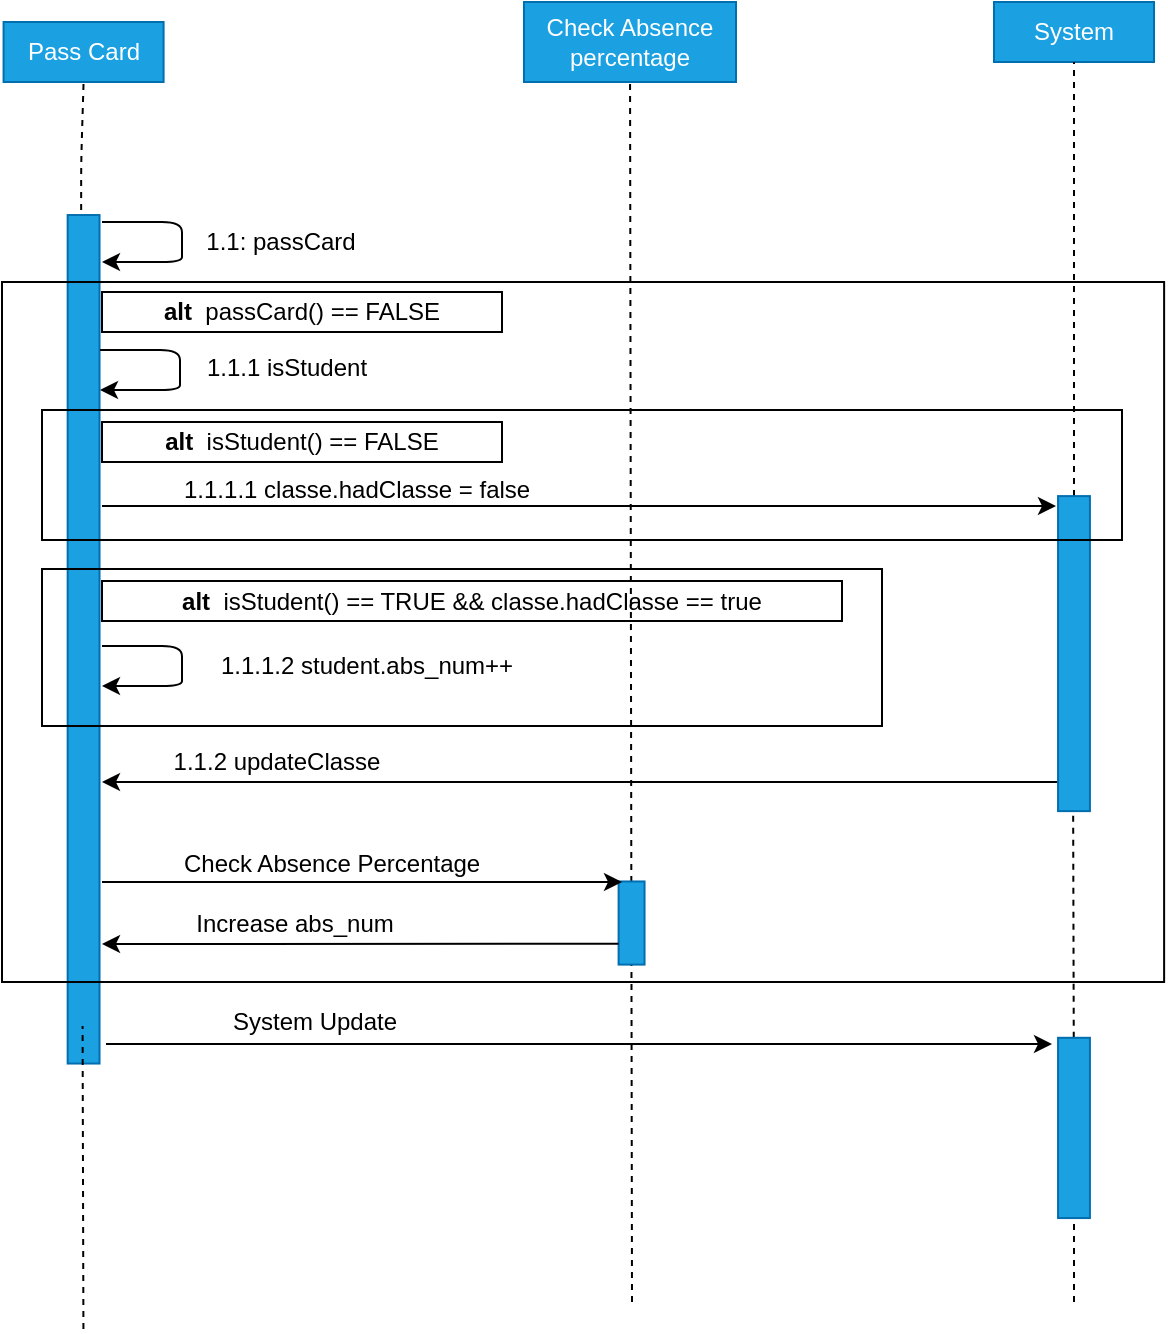 <mxfile version="13.0.3" type="device"><diagram id="bBtpc_MZw1WRis3gclhG" name="Page-1"><mxGraphModel dx="1422" dy="733" grid="1" gridSize="10" guides="1" tooltips="1" connect="1" arrows="1" fold="1" page="1" pageScale="1" pageWidth="827" pageHeight="1169" math="0" shadow="0"><root><mxCell id="0"/><mxCell id="1" parent="0"/><mxCell id="IpLITNzcX4WjJp7iHQPd-19" value="" style="endArrow=none;dashed=1;html=1;" parent="1" target="Zydn0jQYq1cmJcGS1wbO-5" edge="1"><mxGeometry width="50" height="50" relative="1" as="geometry"><mxPoint x="415" y="680" as="sourcePoint"/><mxPoint x="414.58" y="460" as="targetPoint"/></mxGeometry></mxCell><mxCell id="Zydn0jQYq1cmJcGS1wbO-1" value="Pass Card" style="rounded=0;whiteSpace=wrap;html=1;fillColor=#1ba1e2;strokeColor=#006EAF;fontColor=#ffffff;" parent="1" vertex="1"><mxGeometry x="100.79" y="40" width="80" height="30" as="geometry"/></mxCell><mxCell id="Zydn0jQYq1cmJcGS1wbO-5" value="Check Absence percentage" style="rounded=0;whiteSpace=wrap;html=1;fillColor=#1ba1e2;strokeColor=#006EAF;fontColor=#ffffff;" parent="1" vertex="1"><mxGeometry x="361" y="30" width="106" height="40" as="geometry"/></mxCell><mxCell id="Zydn0jQYq1cmJcGS1wbO-7" value="System" style="rounded=0;whiteSpace=wrap;html=1;fillColor=#1ba1e2;strokeColor=#006EAF;fontColor=#ffffff;" parent="1" vertex="1"><mxGeometry x="596" y="30" width="80" height="30" as="geometry"/></mxCell><mxCell id="Zydn0jQYq1cmJcGS1wbO-2" value="" style="endArrow=none;dashed=1;html=1;entryX=0.5;entryY=1;entryDx=0;entryDy=0;" parent="1" target="Zydn0jQYq1cmJcGS1wbO-1" edge="1"><mxGeometry width="50" height="50" relative="1" as="geometry"><mxPoint x="139.58" y="140" as="sourcePoint"/><mxPoint x="140" y="90" as="targetPoint"/><Array as="points"><mxPoint x="139.58" y="110"/></Array></mxGeometry></mxCell><mxCell id="Zydn0jQYq1cmJcGS1wbO-9" value="" style="rounded=0;whiteSpace=wrap;html=1;rotation=-90;fillColor=#1ba1e2;strokeColor=#006EAF;fontColor=#ffffff;" parent="1" vertex="1"><mxGeometry x="-71.33" y="340.68" width="424.25" height="15.93" as="geometry"/></mxCell><mxCell id="Zydn0jQYq1cmJcGS1wbO-19" value="1.1: passCard" style="text;html=1;align=center;verticalAlign=middle;resizable=0;points=[];autosize=1;" parent="1" vertex="1"><mxGeometry x="189" y="140" width="100" height="20" as="geometry"/></mxCell><mxCell id="Zydn0jQYq1cmJcGS1wbO-30" value="" style="endArrow=classic;html=1;" parent="1" edge="1"><mxGeometry width="50" height="50" relative="1" as="geometry"><mxPoint x="150" y="140" as="sourcePoint"/><mxPoint x="150" y="160" as="targetPoint"/><Array as="points"><mxPoint x="190" y="140"/><mxPoint x="190" y="150"/><mxPoint x="190" y="160"/></Array></mxGeometry></mxCell><mxCell id="Zydn0jQYq1cmJcGS1wbO-36" value="&lt;b&gt;alt&amp;nbsp; &lt;/b&gt;passCard() == FALSE&lt;br&gt;&lt;b&gt;&lt;/b&gt;" style="rounded=0;whiteSpace=wrap;html=1;fillColor=none;" parent="1" vertex="1"><mxGeometry x="150" y="175" width="200" height="20" as="geometry"/></mxCell><mxCell id="Zydn0jQYq1cmJcGS1wbO-46" value="" style="endArrow=none;dashed=1;html=1;exitX=1;exitY=0.5;exitDx=0;exitDy=0;entryX=0.5;entryY=1;entryDx=0;entryDy=0;" parent="1" source="IpLITNzcX4WjJp7iHQPd-22" target="Zydn0jQYq1cmJcGS1wbO-7" edge="1"><mxGeometry width="50" height="50" relative="1" as="geometry"><mxPoint x="629.5" y="120" as="sourcePoint"/><mxPoint x="629.5" y="60" as="targetPoint"/></mxGeometry></mxCell><mxCell id="Zydn0jQYq1cmJcGS1wbO-47" value="" style="rounded=0;whiteSpace=wrap;html=1;rotation=-90;fillColor=#1ba1e2;strokeColor=#006EAF;fontColor=#ffffff;" parent="1" vertex="1"><mxGeometry x="394" y="484.03" width="41.57" height="12.97" as="geometry"/></mxCell><mxCell id="Zydn0jQYq1cmJcGS1wbO-55" value="" style="endArrow=none;dashed=1;html=1;exitX=1;exitY=0.5;exitDx=0;exitDy=0;" parent="1" edge="1"><mxGeometry width="50" height="50" relative="1" as="geometry"><mxPoint x="140.71" y="693.475" as="sourcePoint"/><mxPoint x="140.29" y="542" as="targetPoint"/></mxGeometry></mxCell><mxCell id="IpLITNzcX4WjJp7iHQPd-2" value="" style="endArrow=classic;html=1;" parent="1" edge="1"><mxGeometry width="50" height="50" relative="1" as="geometry"><mxPoint x="150" y="470" as="sourcePoint"/><mxPoint x="410" y="470" as="targetPoint"/></mxGeometry></mxCell><mxCell id="IpLITNzcX4WjJp7iHQPd-4" value="Check Absence Percentage" style="text;whiteSpace=wrap;html=1;" parent="1" vertex="1"><mxGeometry x="189" y="447" width="205" height="30" as="geometry"/></mxCell><mxCell id="IpLITNzcX4WjJp7iHQPd-8" value="" style="rounded=0;whiteSpace=wrap;html=1;fillColor=none;" parent="1" vertex="1"><mxGeometry x="120" y="313.5" width="420" height="78.5" as="geometry"/></mxCell><mxCell id="IpLITNzcX4WjJp7iHQPd-10" value="" style="endArrow=classic;html=1;" parent="1" edge="1"><mxGeometry width="50" height="50" relative="1" as="geometry"><mxPoint x="149" y="204" as="sourcePoint"/><mxPoint x="149" y="224" as="targetPoint"/><Array as="points"><mxPoint x="189" y="204"/><mxPoint x="189" y="214"/><mxPoint x="189" y="224"/></Array></mxGeometry></mxCell><mxCell id="IpLITNzcX4WjJp7iHQPd-11" value="1.1.1 isStudent" style="text;html=1;align=center;verticalAlign=middle;resizable=0;points=[];autosize=1;" parent="1" vertex="1"><mxGeometry x="187" y="203" width="110" height="20" as="geometry"/></mxCell><mxCell id="IpLITNzcX4WjJp7iHQPd-16" value="&lt;b&gt;alt&amp;nbsp; &lt;/b&gt;isStudent() == TRUE &amp;amp;&amp;amp; classe.hadClasse == true&lt;br&gt;&lt;b&gt;&lt;/b&gt;" style="rounded=0;whiteSpace=wrap;html=1;fillColor=none;" parent="1" vertex="1"><mxGeometry x="150" y="319.5" width="370" height="20" as="geometry"/></mxCell><mxCell id="IpLITNzcX4WjJp7iHQPd-17" value="" style="endArrow=classic;html=1;" parent="1" edge="1"><mxGeometry width="50" height="50" relative="1" as="geometry"><mxPoint x="150" y="352" as="sourcePoint"/><mxPoint x="150" y="372" as="targetPoint"/><Array as="points"><mxPoint x="190" y="352"/><mxPoint x="190" y="362"/><mxPoint x="190" y="372"/></Array></mxGeometry></mxCell><mxCell id="IpLITNzcX4WjJp7iHQPd-18" value="1.1.1.2 student.abs_num++" style="text;html=1;align=center;verticalAlign=middle;resizable=0;points=[];autosize=1;" parent="1" vertex="1"><mxGeometry x="187" y="352" width="190" height="20" as="geometry"/></mxCell><mxCell id="IpLITNzcX4WjJp7iHQPd-21" value="&lt;b&gt;alt&amp;nbsp; &lt;/b&gt;isStudent() == FALSE" style="rounded=0;whiteSpace=wrap;html=1;fillColor=none;" parent="1" vertex="1"><mxGeometry x="150" y="240" width="200" height="20" as="geometry"/></mxCell><mxCell id="IpLITNzcX4WjJp7iHQPd-23" value="" style="endArrow=classic;html=1;" parent="1" edge="1"><mxGeometry width="50" height="50" relative="1" as="geometry"><mxPoint x="630" y="420" as="sourcePoint"/><mxPoint x="150" y="420" as="targetPoint"/></mxGeometry></mxCell><mxCell id="IpLITNzcX4WjJp7iHQPd-24" value="" style="endArrow=classic;html=1;" parent="1" edge="1"><mxGeometry width="50" height="50" relative="1" as="geometry"><mxPoint x="150" y="282" as="sourcePoint"/><mxPoint x="627" y="282" as="targetPoint"/></mxGeometry></mxCell><mxCell id="IpLITNzcX4WjJp7iHQPd-25" value="" style="endArrow=none;dashed=1;html=1;" parent="1" source="IpLITNzcX4WjJp7iHQPd-26" edge="1"><mxGeometry width="50" height="50" relative="1" as="geometry"><mxPoint x="636" y="680" as="sourcePoint"/><mxPoint x="635.5" y="404" as="targetPoint"/></mxGeometry></mxCell><mxCell id="IpLITNzcX4WjJp7iHQPd-26" value="" style="rounded=0;whiteSpace=wrap;html=1;rotation=-90;fillColor=#1ba1e2;strokeColor=#006EAF;fontColor=#ffffff;" parent="1" vertex="1"><mxGeometry x="590.93" y="585" width="90.13" height="15.93" as="geometry"/></mxCell><mxCell id="IpLITNzcX4WjJp7iHQPd-27" value="" style="endArrow=none;dashed=1;html=1;" parent="1" target="IpLITNzcX4WjJp7iHQPd-26" edge="1"><mxGeometry width="50" height="50" relative="1" as="geometry"><mxPoint x="636" y="680" as="sourcePoint"/><mxPoint x="635.5" y="404" as="targetPoint"/></mxGeometry></mxCell><mxCell id="IpLITNzcX4WjJp7iHQPd-29" value="" style="endArrow=classic;html=1;exitX=0.25;exitY=0;exitDx=0;exitDy=0;" parent="1" source="Zydn0jQYq1cmJcGS1wbO-47" edge="1"><mxGeometry width="50" height="50" relative="1" as="geometry"><mxPoint x="370" y="568" as="sourcePoint"/><mxPoint x="150" y="501" as="targetPoint"/></mxGeometry></mxCell><mxCell id="IpLITNzcX4WjJp7iHQPd-30" value="" style="endArrow=classic;html=1;exitX=0.023;exitY=1.203;exitDx=0;exitDy=0;exitPerimeter=0;" parent="1" source="Zydn0jQYq1cmJcGS1wbO-9" edge="1"><mxGeometry width="50" height="50" relative="1" as="geometry"><mxPoint x="150" y="540" as="sourcePoint"/><mxPoint x="625" y="551" as="targetPoint"/><Array as="points"/></mxGeometry></mxCell><mxCell id="IpLITNzcX4WjJp7iHQPd-22" value="" style="rounded=0;whiteSpace=wrap;html=1;rotation=-90;fillColor=#1ba1e2;strokeColor=#006EAF;fontColor=#ffffff;" parent="1" vertex="1"><mxGeometry x="557.24" y="347.84" width="157.51" height="15.93" as="geometry"/></mxCell><mxCell id="IpLITNzcX4WjJp7iHQPd-31" value="1.1.1.1 classe.hadClasse = false" style="text;whiteSpace=wrap;html=1;" parent="1" vertex="1"><mxGeometry x="189" y="260" width="205" height="30" as="geometry"/></mxCell><mxCell id="IpLITNzcX4WjJp7iHQPd-33" value="1.1.2 updateClasse" style="text;html=1;align=center;verticalAlign=middle;resizable=0;points=[];autosize=1;" parent="1" vertex="1"><mxGeometry x="172" y="400" width="130" height="20" as="geometry"/></mxCell><mxCell id="IpLITNzcX4WjJp7iHQPd-20" value="" style="rounded=0;whiteSpace=wrap;html=1;fillColor=none;" parent="1" vertex="1"><mxGeometry x="120" y="234" width="540" height="65" as="geometry"/></mxCell><mxCell id="Zydn0jQYq1cmJcGS1wbO-33" value="" style="rounded=0;whiteSpace=wrap;html=1;fillColor=none;" parent="1" vertex="1"><mxGeometry x="100" y="170" width="581.06" height="350" as="geometry"/></mxCell><mxCell id="IpLITNzcX4WjJp7iHQPd-34" value="Increase abs_num" style="text;html=1;align=center;verticalAlign=middle;resizable=0;points=[];autosize=1;" parent="1" vertex="1"><mxGeometry x="180.79" y="480.51" width="130" height="20" as="geometry"/></mxCell><mxCell id="IpLITNzcX4WjJp7iHQPd-35" value="System Update" style="text;html=1;align=center;verticalAlign=middle;resizable=0;points=[];autosize=1;" parent="1" vertex="1"><mxGeometry x="200.79" y="530" width="110" height="20" as="geometry"/></mxCell></root></mxGraphModel></diagram></mxfile>